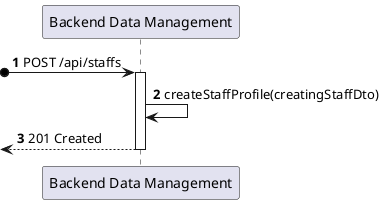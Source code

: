 @startuml process-view
autonumber

participant "Backend Data Management" as BDM

?o-> BDM : POST /api/staffs
activate BDM
    BDM -> BDM : createStaffProfile(creatingStaffDto)
    <-- BDM : 201 Created
deactivate BDM

@enduml